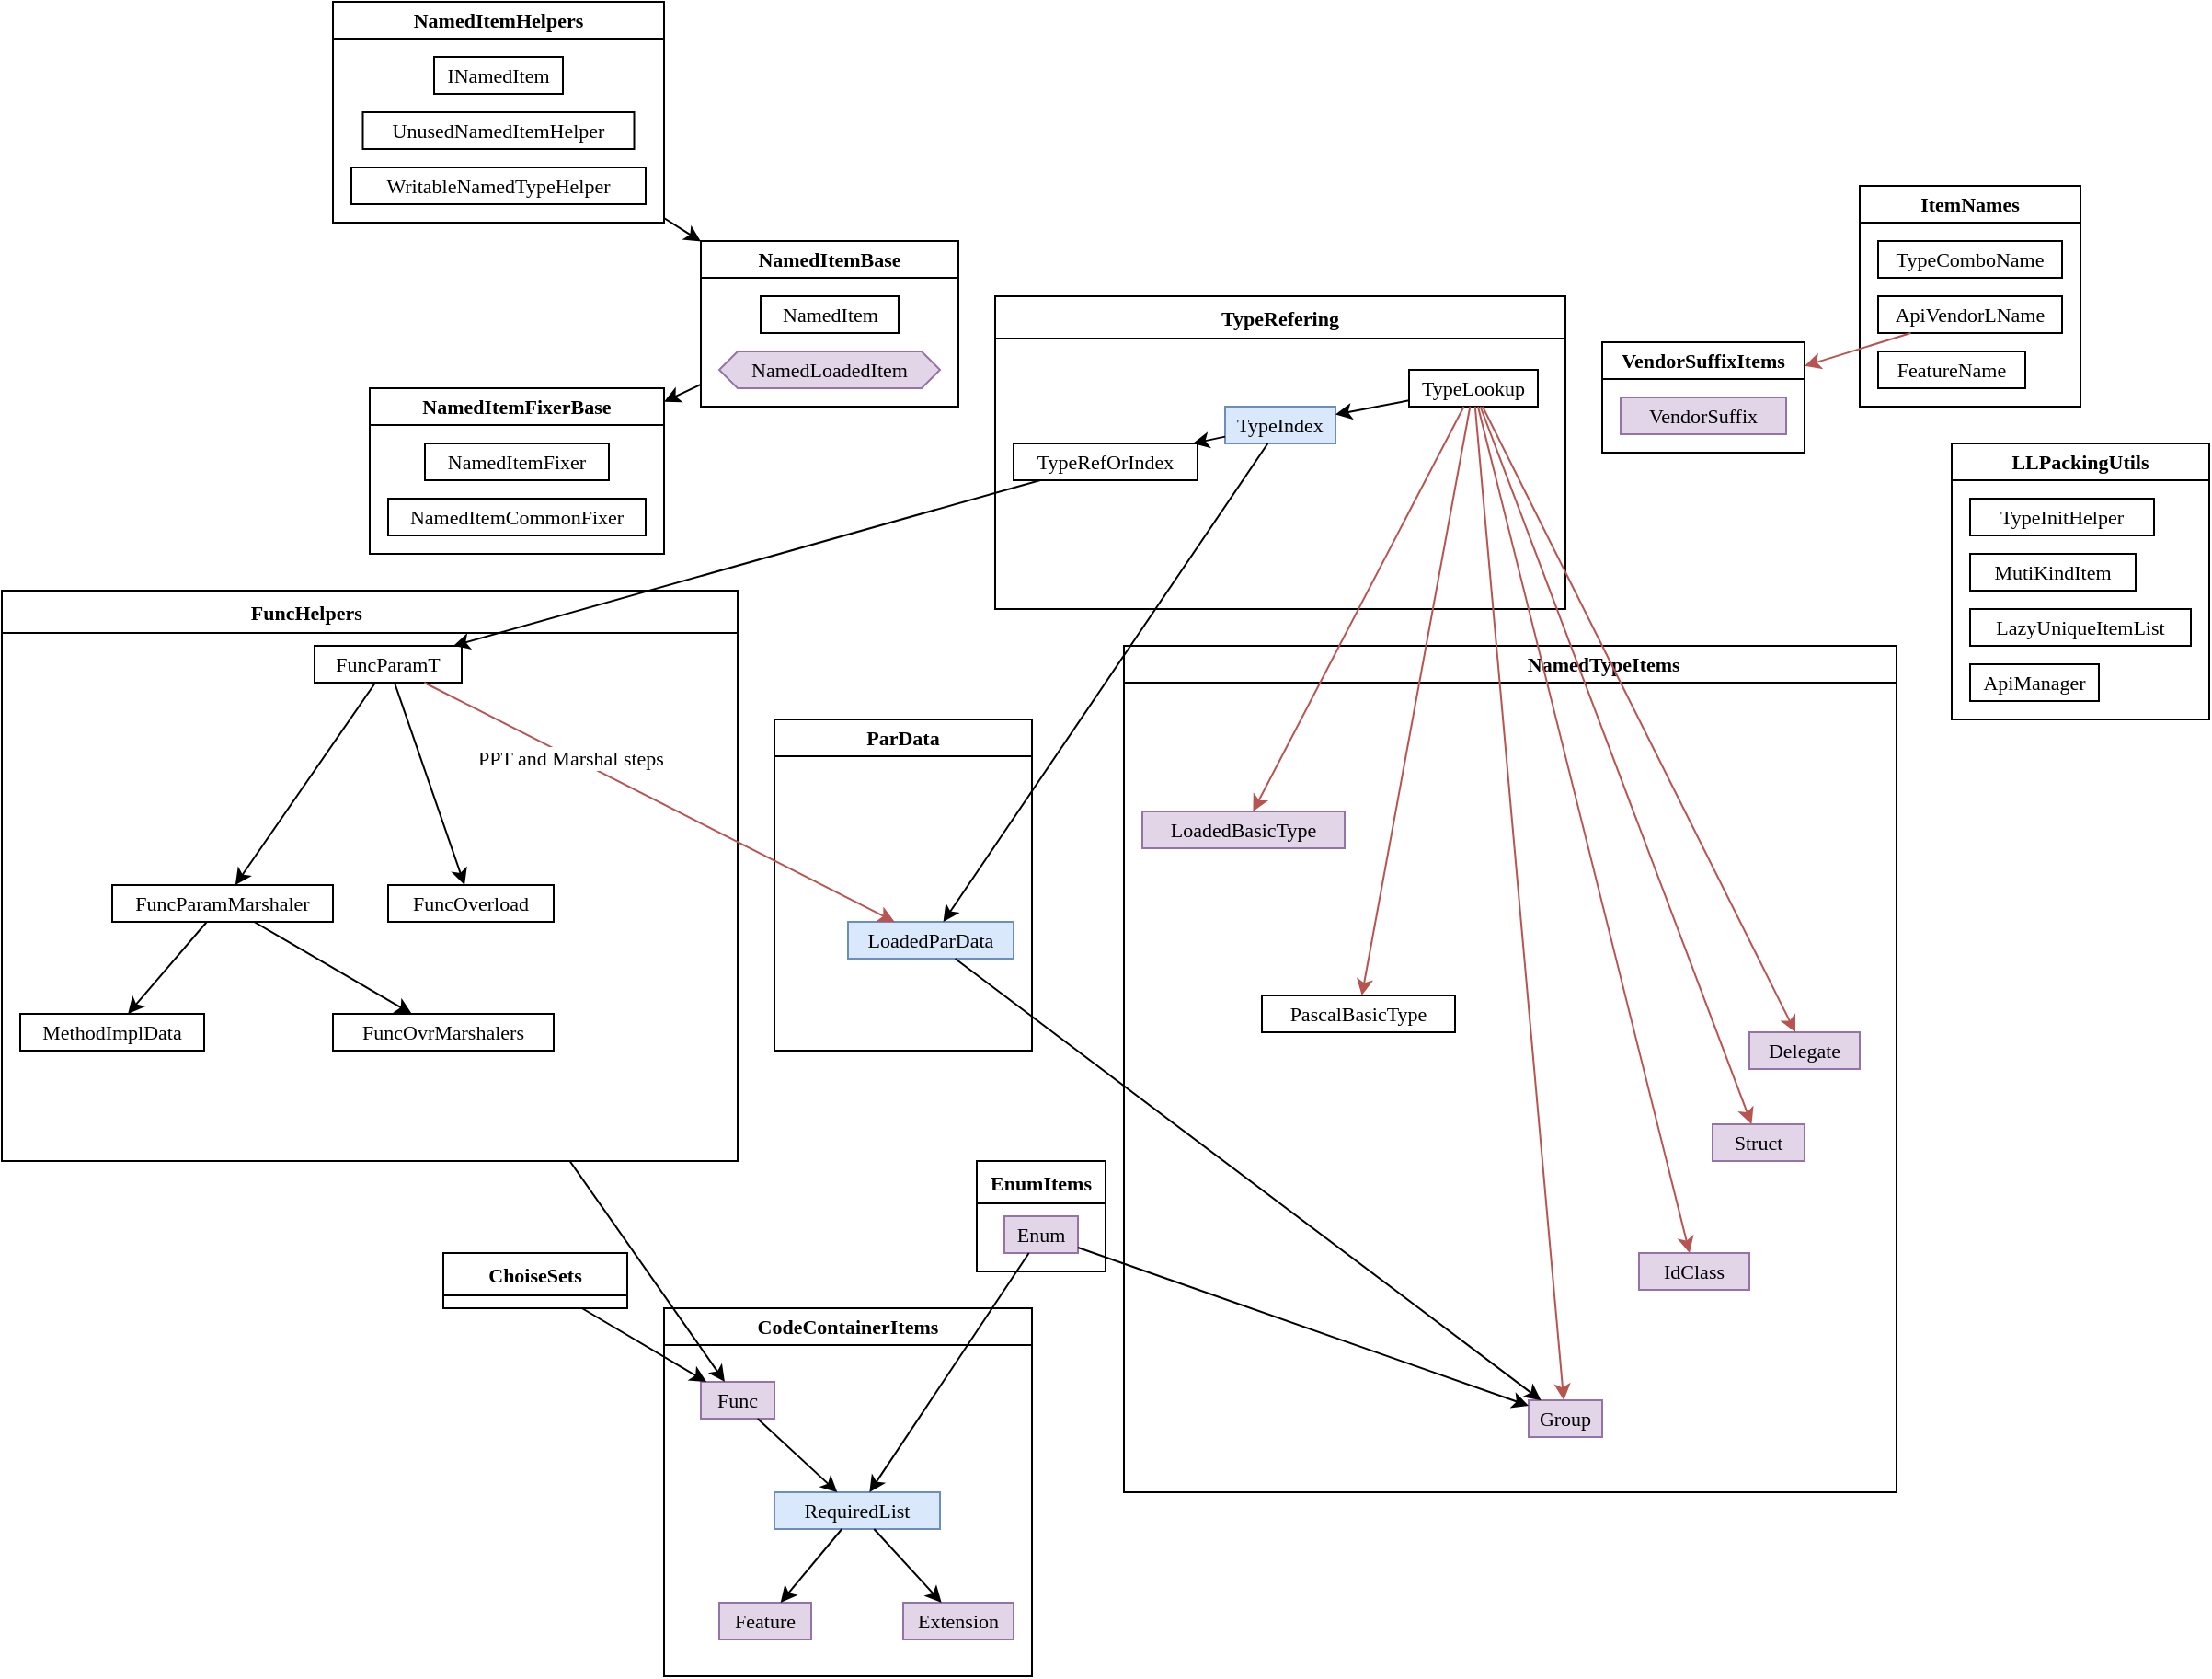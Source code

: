 <mxfile version="21.2.8" type="device">
  <diagram name="Page-1" id="hjxfQ2Vp5PtKzvdKD8f2">
    <mxGraphModel dx="2284" dy="884" grid="1" gridSize="10" guides="1" tooltips="1" connect="1" arrows="1" fold="1" page="1" pageScale="1" pageWidth="850" pageHeight="1100" math="0" shadow="0">
      <root>
        <mxCell id="0" />
        <mxCell id="1" parent="0" />
        <mxCell id="OqkMS6w836gTO2F_gor9-124" value="FuncHelpers&amp;nbsp; &amp;nbsp; &amp;nbsp; &amp;nbsp; &amp;nbsp; &amp;nbsp; &amp;nbsp; &amp;nbsp; &amp;nbsp; &amp;nbsp; &amp;nbsp; &amp;nbsp; &amp;nbsp;" style="swimlane;whiteSpace=wrap;html=1;fontFamily=Cascadia Code;fontSize=11;fontColor=default;fillStyle=hatch;fillColor=none;rounded=0;glass=0;shadow=0;swimlaneFillColor=none;container=1;collapsible=0;" parent="1" vertex="1">
          <mxGeometry x="-80" y="430" width="400" height="310" as="geometry" />
        </mxCell>
        <mxCell id="OqkMS6w836gTO2F_gor9-45" value="FuncParamT" style="rounded=0;whiteSpace=wrap;html=1;fontFamily=Cascadia Code;fontSize=11;fontColor=default;" parent="OqkMS6w836gTO2F_gor9-124" vertex="1">
          <mxGeometry x="170" y="30" width="80" height="20" as="geometry" />
        </mxCell>
        <mxCell id="OqkMS6w836gTO2F_gor9-44" value="FuncOverload" style="rounded=0;whiteSpace=wrap;html=1;fontFamily=Cascadia Code;fontSize=11;fontColor=default;" parent="OqkMS6w836gTO2F_gor9-124" vertex="1">
          <mxGeometry x="210" y="160" width="90" height="20" as="geometry" />
        </mxCell>
        <mxCell id="OqkMS6w836gTO2F_gor9-43" value="FuncParamMarshaler" style="rounded=0;whiteSpace=wrap;html=1;fontFamily=Cascadia Code;fontSize=11;fontColor=default;" parent="OqkMS6w836gTO2F_gor9-124" vertex="1">
          <mxGeometry x="60" y="160" width="120" height="20" as="geometry" />
        </mxCell>
        <mxCell id="OqkMS6w836gTO2F_gor9-48" value="FuncOvrMarshalers" style="rounded=0;whiteSpace=wrap;html=1;fontFamily=Cascadia Code;fontSize=11;fontColor=default;" parent="OqkMS6w836gTO2F_gor9-124" vertex="1">
          <mxGeometry x="180" y="230" width="120" height="20" as="geometry" />
        </mxCell>
        <mxCell id="OqkMS6w836gTO2F_gor9-47" value="MethodImplData" style="rounded=0;whiteSpace=wrap;html=1;fontFamily=Cascadia Code;fontSize=11;fontColor=default;" parent="OqkMS6w836gTO2F_gor9-124" vertex="1">
          <mxGeometry x="10" y="230" width="100" height="20" as="geometry" />
        </mxCell>
        <mxCell id="OqkMS6w836gTO2F_gor9-46" style="edgeStyle=none;shape=connector;rounded=0;orthogonalLoop=1;jettySize=auto;html=1;labelBackgroundColor=default;strokeColor=default;fontFamily=Cascadia Code;fontSize=11;fontColor=default;endArrow=classic;" parent="OqkMS6w836gTO2F_gor9-124" source="OqkMS6w836gTO2F_gor9-45" target="OqkMS6w836gTO2F_gor9-44" edge="1">
          <mxGeometry relative="1" as="geometry" />
        </mxCell>
        <mxCell id="OqkMS6w836gTO2F_gor9-49" style="edgeStyle=none;shape=connector;rounded=0;orthogonalLoop=1;jettySize=auto;html=1;labelBackgroundColor=default;strokeColor=default;fontFamily=Cascadia Code;fontSize=11;fontColor=default;endArrow=classic;" parent="OqkMS6w836gTO2F_gor9-124" source="OqkMS6w836gTO2F_gor9-45" target="OqkMS6w836gTO2F_gor9-43" edge="1">
          <mxGeometry relative="1" as="geometry" />
        </mxCell>
        <mxCell id="OqkMS6w836gTO2F_gor9-51" style="edgeStyle=none;shape=connector;rounded=0;orthogonalLoop=1;jettySize=auto;html=1;labelBackgroundColor=default;strokeColor=default;fontFamily=Cascadia Code;fontSize=11;fontColor=default;endArrow=classic;" parent="OqkMS6w836gTO2F_gor9-124" source="OqkMS6w836gTO2F_gor9-43" target="OqkMS6w836gTO2F_gor9-48" edge="1">
          <mxGeometry relative="1" as="geometry" />
        </mxCell>
        <mxCell id="OqkMS6w836gTO2F_gor9-50" style="edgeStyle=none;shape=connector;rounded=0;orthogonalLoop=1;jettySize=auto;html=1;labelBackgroundColor=default;strokeColor=default;fontFamily=Cascadia Code;fontSize=11;fontColor=default;endArrow=classic;" parent="OqkMS6w836gTO2F_gor9-124" source="OqkMS6w836gTO2F_gor9-43" target="OqkMS6w836gTO2F_gor9-47" edge="1">
          <mxGeometry relative="1" as="geometry" />
        </mxCell>
        <mxCell id="44vPWk6x8v4K6WK3UqGM-5" value="LLPackingUtils" style="swimlane;whiteSpace=wrap;html=1;fontFamily=Cascadia Code;fontSize=11;fontColor=default;container=1;collapsible=0;startSize=20;" parent="1" vertex="1">
          <mxGeometry x="980" y="350" width="140" height="150" as="geometry" />
        </mxCell>
        <mxCell id="OqkMS6w836gTO2F_gor9-125" value="LazyUniqueItemList" style="rounded=0;whiteSpace=wrap;html=1;fontFamily=Cascadia Code;fontSize=11;fontColor=default;" parent="44vPWk6x8v4K6WK3UqGM-5" vertex="1">
          <mxGeometry x="10" y="90" width="120" height="20" as="geometry" />
        </mxCell>
        <mxCell id="OqkMS6w836gTO2F_gor9-129" value="ApiManager" style="rounded=0;whiteSpace=wrap;html=1;fontFamily=Cascadia Code;fontSize=11;fontColor=default;" parent="44vPWk6x8v4K6WK3UqGM-5" vertex="1">
          <mxGeometry x="10" y="120" width="70" height="20" as="geometry" />
        </mxCell>
        <mxCell id="44vPWk6x8v4K6WK3UqGM-37" value="TypeInitHelper" style="rounded=0;whiteSpace=wrap;html=1;fontFamily=Cascadia Code;fontSize=11;fontColor=default;" parent="44vPWk6x8v4K6WK3UqGM-5" vertex="1">
          <mxGeometry x="10" y="30" width="100" height="20" as="geometry" />
        </mxCell>
        <mxCell id="44vPWk6x8v4K6WK3UqGM-38" value="MutiKindItem" style="rounded=0;whiteSpace=wrap;html=1;fontFamily=Cascadia Code;fontSize=11;fontColor=default;" parent="44vPWk6x8v4K6WK3UqGM-5" vertex="1">
          <mxGeometry x="10" y="60" width="90" height="20" as="geometry" />
        </mxCell>
        <mxCell id="44vPWk6x8v4K6WK3UqGM-15" value="&amp;nbsp; &amp;nbsp; &amp;nbsp; &amp;nbsp; &amp;nbsp; &amp;nbsp; &amp;nbsp; &amp;nbsp; &amp;nbsp; &amp;nbsp; &amp;nbsp; &amp;nbsp; &amp;nbsp; &amp;nbsp; &amp;nbsp; &amp;nbsp; &amp;nbsp; &amp;nbsp; &amp;nbsp;NamedTypeItems" style="swimlane;whiteSpace=wrap;html=1;fontFamily=Cascadia Code;fontSize=11;fontColor=default;startSize=20;container=1;collapsible=0;" parent="1" vertex="1">
          <mxGeometry x="530" y="460" width="420" height="460" as="geometry" />
        </mxCell>
        <mxCell id="OqkMS6w836gTO2F_gor9-14" value="Group" style="rounded=0;whiteSpace=wrap;html=1;fontFamily=Cascadia Code;fontSize=11;fillColor=#e1d5e7;strokeColor=#9673a6;" parent="44vPWk6x8v4K6WK3UqGM-15" vertex="1">
          <mxGeometry x="220" y="410" width="40" height="20" as="geometry" />
        </mxCell>
        <mxCell id="OqkMS6w836gTO2F_gor9-15" value="IdClass" style="rounded=0;whiteSpace=wrap;html=1;fontFamily=Cascadia Code;fontSize=11;fillColor=#e1d5e7;strokeColor=#9673a6;" parent="44vPWk6x8v4K6WK3UqGM-15" vertex="1">
          <mxGeometry x="280" y="330" width="60" height="20" as="geometry" />
        </mxCell>
        <mxCell id="OqkMS6w836gTO2F_gor9-13" value="Struct" style="rounded=0;whiteSpace=wrap;html=1;fontFamily=Cascadia Code;fontSize=11;fillColor=#e1d5e7;strokeColor=#9673a6;" parent="44vPWk6x8v4K6WK3UqGM-15" vertex="1">
          <mxGeometry x="320" y="260" width="50" height="20" as="geometry" />
        </mxCell>
        <mxCell id="OqkMS6w836gTO2F_gor9-16" value="Delegate" style="rounded=0;whiteSpace=wrap;html=1;fontFamily=Cascadia Code;fontSize=11;fillColor=#e1d5e7;strokeColor=#9673a6;" parent="44vPWk6x8v4K6WK3UqGM-15" vertex="1">
          <mxGeometry x="340" y="210" width="60" height="20" as="geometry" />
        </mxCell>
        <mxCell id="OqkMS6w836gTO2F_gor9-17" value="PascalBasicType" style="rounded=0;whiteSpace=wrap;html=1;fontFamily=Cascadia Code;fontSize=11;fontColor=default;" parent="44vPWk6x8v4K6WK3UqGM-15" vertex="1">
          <mxGeometry x="75" y="190" width="105" height="20" as="geometry" />
        </mxCell>
        <mxCell id="OqkMS6w836gTO2F_gor9-10" value="LoadedBasicType" style="rounded=0;whiteSpace=wrap;html=1;fontFamily=Cascadia Code;fontSize=11;fillColor=#e1d5e7;strokeColor=#9673a6;" parent="44vPWk6x8v4K6WK3UqGM-15" vertex="1">
          <mxGeometry x="10" y="90" width="110" height="20" as="geometry" />
        </mxCell>
        <mxCell id="44vPWk6x8v4K6WK3UqGM-16" value="TypeRefering" style="swimlane;whiteSpace=wrap;html=1;fontFamily=Cascadia Code;fontSize=11;fontColor=default;container=0;" parent="1" vertex="1">
          <mxGeometry x="460" y="270" width="310" height="170" as="geometry" />
        </mxCell>
        <mxCell id="44vPWk6x8v4K6WK3UqGM-11" value="TypeLookup" style="rounded=0;whiteSpace=wrap;html=1;fontFamily=Cascadia Code;fontSize=11;collapsible=0;container=1;" parent="44vPWk6x8v4K6WK3UqGM-16" vertex="1">
          <mxGeometry x="225" y="40" width="70" height="20" as="geometry" />
        </mxCell>
        <mxCell id="OqkMS6w836gTO2F_gor9-33" value="TypeIndex" style="rounded=0;whiteSpace=wrap;html=1;fontFamily=Cascadia Code;fontSize=11;fillColor=#dae8fc;strokeColor=#6c8ebf;" parent="44vPWk6x8v4K6WK3UqGM-16" vertex="1">
          <mxGeometry x="125" y="60" width="60" height="20" as="geometry" />
        </mxCell>
        <mxCell id="OqkMS6w836gTO2F_gor9-53" value="TypeRefOrIndex" style="rounded=0;whiteSpace=wrap;html=1;fontFamily=Cascadia Code;fontSize=11;fontColor=default;" parent="44vPWk6x8v4K6WK3UqGM-16" vertex="1">
          <mxGeometry x="10" y="80" width="100" height="20" as="geometry" />
        </mxCell>
        <mxCell id="44vPWk6x8v4K6WK3UqGM-12" style="edgeStyle=none;shape=connector;rounded=0;orthogonalLoop=1;jettySize=auto;html=1;labelBackgroundColor=default;strokeColor=default;fontFamily=Cascadia Code;fontSize=11;fontColor=default;endArrow=classic;endFill=1;" parent="44vPWk6x8v4K6WK3UqGM-16" source="44vPWk6x8v4K6WK3UqGM-11" target="OqkMS6w836gTO2F_gor9-33" edge="1">
          <mxGeometry relative="1" as="geometry" />
        </mxCell>
        <mxCell id="OqkMS6w836gTO2F_gor9-55" style="edgeStyle=none;shape=connector;rounded=0;orthogonalLoop=1;jettySize=auto;html=1;labelBackgroundColor=default;strokeColor=default;fontFamily=Cascadia Code;fontSize=11;fontColor=default;endArrow=classic;" parent="44vPWk6x8v4K6WK3UqGM-16" source="OqkMS6w836gTO2F_gor9-33" target="OqkMS6w836gTO2F_gor9-53" edge="1">
          <mxGeometry relative="1" as="geometry" />
        </mxCell>
        <mxCell id="44vPWk6x8v4K6WK3UqGM-17" value="EnumItems" style="swimlane;whiteSpace=wrap;html=1;fontFamily=Cascadia Code;fontSize=11;fontColor=default;connectable=1;container=1;collapsible=0;" parent="1" vertex="1">
          <mxGeometry x="450" y="740" width="70" height="60" as="geometry">
            <mxRectangle x="430" y="720" width="100" height="30" as="alternateBounds" />
          </mxGeometry>
        </mxCell>
        <mxCell id="OqkMS6w836gTO2F_gor9-12" value="Enum" style="rounded=0;whiteSpace=wrap;html=1;fontFamily=Cascadia Code;fontSize=11;fillColor=#e1d5e7;strokeColor=#9673a6;" parent="44vPWk6x8v4K6WK3UqGM-17" vertex="1">
          <mxGeometry x="15" y="30" width="40" height="20" as="geometry" />
        </mxCell>
        <mxCell id="44vPWk6x8v4K6WK3UqGM-19" value="ChoiseSets" style="swimlane;whiteSpace=wrap;html=1;fontFamily=Cascadia Code;fontSize=11;fontColor=default;" parent="1" vertex="1" collapsed="1">
          <mxGeometry x="160" y="790" width="100" height="30" as="geometry">
            <mxRectangle x="160" y="790" width="150" height="90" as="alternateBounds" />
          </mxGeometry>
        </mxCell>
        <mxCell id="OqkMS6w836gTO2F_gor9-42" value="MultiBooleanChoiseSet" style="rounded=0;whiteSpace=wrap;html=1;fontFamily=Helvetica;fontSize=11;fontColor=default;" parent="44vPWk6x8v4K6WK3UqGM-19" vertex="1">
          <mxGeometry x="10" y="30" width="130" height="20" as="geometry" />
        </mxCell>
        <mxCell id="44vPWk6x8v4K6WK3UqGM-22" value="MultiChoiseSet" style="rounded=0;whiteSpace=wrap;html=1;fontFamily=Helvetica;fontSize=11;fontColor=default;" parent="44vPWk6x8v4K6WK3UqGM-19" vertex="1">
          <mxGeometry x="10" y="60" width="130" height="20" as="geometry" />
        </mxCell>
        <mxCell id="44vPWk6x8v4K6WK3UqGM-23" value="CodeContainerItems" style="swimlane;whiteSpace=wrap;html=1;fontFamily=Cascadia Code;fontSize=11;fontColor=default;noLabel=0;container=1;collapsible=0;startSize=20;" parent="1" vertex="1">
          <mxGeometry x="280" y="820" width="200" height="200" as="geometry" />
        </mxCell>
        <mxCell id="OqkMS6w836gTO2F_gor9-18" value="Func" style="rounded=0;whiteSpace=wrap;html=1;fontFamily=Cascadia Code;fontSize=11;fillColor=#e1d5e7;strokeColor=#9673a6;" parent="44vPWk6x8v4K6WK3UqGM-23" vertex="1">
          <mxGeometry x="20" y="40" width="40" height="20" as="geometry" />
        </mxCell>
        <mxCell id="OqkMS6w836gTO2F_gor9-19" value="RequiredList" style="rounded=0;whiteSpace=wrap;html=1;fontFamily=Cascadia Code;fontSize=11;fillColor=#dae8fc;strokeColor=#6c8ebf;" parent="44vPWk6x8v4K6WK3UqGM-23" vertex="1">
          <mxGeometry x="60" y="100" width="90" height="20" as="geometry" />
        </mxCell>
        <mxCell id="OqkMS6w836gTO2F_gor9-23" value="Feature" style="rounded=0;whiteSpace=wrap;html=1;fontFamily=Cascadia Code;fontSize=11;fillColor=#e1d5e7;strokeColor=#9673a6;" parent="44vPWk6x8v4K6WK3UqGM-23" vertex="1">
          <mxGeometry x="30" y="160" width="50" height="20" as="geometry" />
        </mxCell>
        <mxCell id="OqkMS6w836gTO2F_gor9-24" value="Extension" style="rounded=0;whiteSpace=wrap;html=1;fontFamily=Cascadia Code;fontSize=11;fillColor=#e1d5e7;strokeColor=#9673a6;" parent="44vPWk6x8v4K6WK3UqGM-23" vertex="1">
          <mxGeometry x="130" y="160" width="60" height="20" as="geometry" />
        </mxCell>
        <mxCell id="OqkMS6w836gTO2F_gor9-32" style="edgeStyle=none;shape=connector;rounded=0;orthogonalLoop=1;jettySize=auto;html=1;labelBackgroundColor=default;strokeColor=default;fontFamily=Cascadia Code;fontSize=11;fontColor=default;endArrow=classic;" parent="44vPWk6x8v4K6WK3UqGM-23" source="OqkMS6w836gTO2F_gor9-18" target="OqkMS6w836gTO2F_gor9-19" edge="1">
          <mxGeometry relative="1" as="geometry" />
        </mxCell>
        <mxCell id="OqkMS6w836gTO2F_gor9-26" style="edgeStyle=none;shape=connector;rounded=0;orthogonalLoop=1;jettySize=auto;html=1;labelBackgroundColor=default;strokeColor=default;fontFamily=Cascadia Code;fontSize=11;fontColor=default;endArrow=classic;" parent="44vPWk6x8v4K6WK3UqGM-23" source="OqkMS6w836gTO2F_gor9-19" target="OqkMS6w836gTO2F_gor9-23" edge="1">
          <mxGeometry relative="1" as="geometry" />
        </mxCell>
        <mxCell id="OqkMS6w836gTO2F_gor9-27" style="edgeStyle=none;shape=connector;rounded=0;orthogonalLoop=1;jettySize=auto;html=1;labelBackgroundColor=default;strokeColor=default;fontFamily=Cascadia Code;fontSize=11;fontColor=default;endArrow=classic;" parent="44vPWk6x8v4K6WK3UqGM-23" source="OqkMS6w836gTO2F_gor9-19" target="OqkMS6w836gTO2F_gor9-24" edge="1">
          <mxGeometry relative="1" as="geometry" />
        </mxCell>
        <mxCell id="44vPWk6x8v4K6WK3UqGM-24" value="VendorSuffixItems" style="swimlane;whiteSpace=wrap;html=1;fontFamily=Cascadia Code;fontSize=11;fontColor=default;collapsible=0;startSize=20;" parent="1" vertex="1">
          <mxGeometry x="790" y="295" width="110" height="60" as="geometry" />
        </mxCell>
        <mxCell id="OqkMS6w836gTO2F_gor9-130" value="VendorSuffix" style="rounded=0;whiteSpace=wrap;html=1;fontFamily=Cascadia Code;fontSize=11;fillColor=#e1d5e7;strokeColor=#9673a6;" parent="44vPWk6x8v4K6WK3UqGM-24" vertex="1">
          <mxGeometry x="10" y="30" width="90" height="20" as="geometry" />
        </mxCell>
        <mxCell id="44vPWk6x8v4K6WK3UqGM-26" value="ParData" style="swimlane;whiteSpace=wrap;html=1;fontFamily=Cascadia Code;fontSize=11;fontColor=default;collapsible=0;startSize=20;" parent="1" vertex="1">
          <mxGeometry x="340" y="500" width="140" height="180" as="geometry" />
        </mxCell>
        <mxCell id="OqkMS6w836gTO2F_gor9-52" value="LoadedParData" style="rounded=0;whiteSpace=wrap;html=1;fontFamily=Cascadia Code;fontSize=11;fillColor=#dae8fc;strokeColor=#6c8ebf;" parent="44vPWk6x8v4K6WK3UqGM-26" vertex="1">
          <mxGeometry x="40" y="110" width="90" height="20" as="geometry" />
        </mxCell>
        <mxCell id="44vPWk6x8v4K6WK3UqGM-30" value="NamedItemBase" style="swimlane;whiteSpace=wrap;html=1;fontFamily=Cascadia Code;fontSize=11;fontColor=default;startSize=20;collapsible=0;expand=1;" parent="1" vertex="1">
          <mxGeometry x="300" y="240" width="140" height="90" as="geometry" />
        </mxCell>
        <mxCell id="44vPWk6x8v4K6WK3UqGM-29" value="NamedLoadedItem" style="shape=hexagon;perimeter=hexagonPerimeter2;whiteSpace=wrap;html=1;fixedSize=1;rounded=0;shadow=0;glass=0;fillStyle=auto;fontFamily=Cascadia Code;fontSize=11;fillColor=#e1d5e7;strokeColor=#9673a6;size=10;" parent="44vPWk6x8v4K6WK3UqGM-30" vertex="1">
          <mxGeometry x="10" y="60" width="120" height="20" as="geometry" />
        </mxCell>
        <mxCell id="44vPWk6x8v4K6WK3UqGM-33" value="NamedItem" style="rounded=0;whiteSpace=wrap;html=1;fontFamily=Cascadia Code;fontSize=11;fontColor=default;" parent="44vPWk6x8v4K6WK3UqGM-30" vertex="1">
          <mxGeometry x="32.5" y="30" width="75" height="20" as="geometry" />
        </mxCell>
        <mxCell id="44vPWk6x8v4K6WK3UqGM-31" value="NamedItemFixerBase" style="swimlane;whiteSpace=wrap;html=1;fontFamily=Cascadia Code;fontSize=11;fontColor=default;collapsible=0;startSize=20;" parent="1" vertex="1">
          <mxGeometry x="120" y="320" width="160" height="90" as="geometry" />
        </mxCell>
        <mxCell id="44vPWk6x8v4K6WK3UqGM-36" value="NamedItemCommonFixer" style="rounded=0;whiteSpace=wrap;html=1;fontFamily=Cascadia Code;fontSize=11;fontColor=default;" parent="44vPWk6x8v4K6WK3UqGM-31" vertex="1">
          <mxGeometry x="10" y="60" width="140" height="20" as="geometry" />
        </mxCell>
        <mxCell id="44vPWk6x8v4K6WK3UqGM-35" value="NamedItemFixer" style="rounded=0;whiteSpace=wrap;html=1;fontFamily=Cascadia Code;fontSize=11;fontColor=default;" parent="44vPWk6x8v4K6WK3UqGM-31" vertex="1">
          <mxGeometry x="30" y="30" width="100" height="20" as="geometry" />
        </mxCell>
        <mxCell id="WQ_ukkuuJu0sFth_SotJ-1" value="ItemNames" style="swimlane;whiteSpace=wrap;html=1;fontFamily=Cascadia Code;fontSize=11;fontColor=default;container=1;collapsible=0;startSize=20;" parent="1" vertex="1">
          <mxGeometry x="930" y="210" width="120" height="120" as="geometry" />
        </mxCell>
        <mxCell id="OqkMS6w836gTO2F_gor9-131" value="ApiVendorLName" style="rounded=0;whiteSpace=wrap;html=1;fontFamily=Cascadia Code;fontSize=11;fontColor=default;" parent="WQ_ukkuuJu0sFth_SotJ-1" vertex="1">
          <mxGeometry x="10" y="60" width="100" height="20" as="geometry" />
        </mxCell>
        <mxCell id="WQ_ukkuuJu0sFth_SotJ-7" value="FeatureName" style="rounded=0;whiteSpace=wrap;html=1;fontFamily=Cascadia Code;fontSize=11;fontColor=default;" parent="WQ_ukkuuJu0sFth_SotJ-1" vertex="1">
          <mxGeometry x="10" y="90" width="80" height="20" as="geometry" />
        </mxCell>
        <mxCell id="WQ_ukkuuJu0sFth_SotJ-6" value="TypeComboName" style="rounded=0;whiteSpace=wrap;html=1;fontFamily=Cascadia Code;fontSize=11;fontColor=default;" parent="WQ_ukkuuJu0sFth_SotJ-1" vertex="1">
          <mxGeometry x="10" y="30" width="100" height="20" as="geometry" />
        </mxCell>
        <mxCell id="KSBoxOtnA3OwAuocpHLT-1" value="NamedItemHelpers" style="swimlane;whiteSpace=wrap;html=1;fontFamily=Cascadia Code;fontSize=11;fontColor=default;startSize=20;collapsible=0;expand=1;" vertex="1" parent="1">
          <mxGeometry x="100" y="110" width="180" height="120" as="geometry" />
        </mxCell>
        <mxCell id="KSBoxOtnA3OwAuocpHLT-5" value="INamedItem" style="rounded=0;whiteSpace=wrap;html=1;fontFamily=Cascadia Code;fontSize=11;fontColor=default;" vertex="1" parent="KSBoxOtnA3OwAuocpHLT-1">
          <mxGeometry x="55" y="30" width="70" height="20" as="geometry" />
        </mxCell>
        <mxCell id="KSBoxOtnA3OwAuocpHLT-7" value="UnusedNamedItemHelper" style="rounded=0;whiteSpace=wrap;html=1;fontFamily=Cascadia Code;fontSize=11;fontColor=default;" vertex="1" parent="KSBoxOtnA3OwAuocpHLT-1">
          <mxGeometry x="16.25" y="60" width="147.5" height="20" as="geometry" />
        </mxCell>
        <mxCell id="KSBoxOtnA3OwAuocpHLT-8" value="WritableNamedTypeHelper" style="rounded=0;whiteSpace=wrap;html=1;fontFamily=Cascadia Code;fontSize=11;fontColor=default;" vertex="1" parent="KSBoxOtnA3OwAuocpHLT-1">
          <mxGeometry x="10" y="90" width="160" height="20" as="geometry" />
        </mxCell>
        <mxCell id="OqkMS6w836gTO2F_gor9-41" style="edgeStyle=none;shape=connector;rounded=0;orthogonalLoop=1;jettySize=auto;html=1;labelBackgroundColor=default;strokeColor=default;fontFamily=Cascadia Code;fontSize=11;fontColor=default;endArrow=classic;" parent="1" source="OqkMS6w836gTO2F_gor9-53" target="OqkMS6w836gTO2F_gor9-45" edge="1">
          <mxGeometry relative="1" as="geometry">
            <mxPoint x="80" y="640" as="targetPoint" />
          </mxGeometry>
        </mxCell>
        <mxCell id="OqkMS6w836gTO2F_gor9-30" style="shape=connector;rounded=0;orthogonalLoop=1;jettySize=auto;html=1;labelBackgroundColor=default;strokeColor=default;fontFamily=Cascadia Code;fontSize=11;fontColor=default;endArrow=classic;" parent="1" source="OqkMS6w836gTO2F_gor9-12" target="OqkMS6w836gTO2F_gor9-14" edge="1">
          <mxGeometry relative="1" as="geometry" />
        </mxCell>
        <mxCell id="44vPWk6x8v4K6WK3UqGM-3" style="edgeStyle=none;shape=connector;rounded=0;orthogonalLoop=1;jettySize=auto;html=1;labelBackgroundColor=default;strokeColor=default;fontFamily=Cascadia Code;fontSize=11;fontColor=default;endArrow=classic;endFill=1;" parent="1" source="44vPWk6x8v4K6WK3UqGM-19" target="OqkMS6w836gTO2F_gor9-18" edge="1">
          <mxGeometry relative="1" as="geometry" />
        </mxCell>
        <mxCell id="OqkMS6w836gTO2F_gor9-39" style="edgeStyle=none;shape=connector;rounded=0;orthogonalLoop=1;jettySize=auto;html=1;labelBackgroundColor=default;strokeColor=#b85450;fontFamily=Cascadia Code;fontSize=11;fontColor=default;endArrow=classic;fillColor=#f8cecc;" parent="1" source="44vPWk6x8v4K6WK3UqGM-11" target="OqkMS6w836gTO2F_gor9-17" edge="1">
          <mxGeometry relative="1" as="geometry" />
        </mxCell>
        <mxCell id="OqkMS6w836gTO2F_gor9-34" style="edgeStyle=none;shape=connector;rounded=0;orthogonalLoop=1;jettySize=auto;html=1;labelBackgroundColor=default;strokeColor=#b85450;fontFamily=Cascadia Code;fontSize=11;fontColor=default;endArrow=classic;fillColor=#f8cecc;" parent="1" source="44vPWk6x8v4K6WK3UqGM-11" target="OqkMS6w836gTO2F_gor9-13" edge="1">
          <mxGeometry relative="1" as="geometry" />
        </mxCell>
        <mxCell id="OqkMS6w836gTO2F_gor9-35" style="edgeStyle=none;shape=connector;rounded=0;orthogonalLoop=1;jettySize=auto;html=1;labelBackgroundColor=default;strokeColor=#b85450;fontFamily=Cascadia Code;fontSize=11;fontColor=default;endArrow=classic;fillColor=#f8cecc;" parent="1" source="44vPWk6x8v4K6WK3UqGM-11" target="OqkMS6w836gTO2F_gor9-15" edge="1">
          <mxGeometry relative="1" as="geometry" />
        </mxCell>
        <mxCell id="OqkMS6w836gTO2F_gor9-36" style="edgeStyle=none;shape=connector;rounded=0;orthogonalLoop=1;jettySize=auto;html=1;labelBackgroundColor=default;strokeColor=#b85450;fontFamily=Cascadia Code;fontSize=11;fontColor=default;endArrow=classic;fillColor=#f8cecc;" parent="1" source="44vPWk6x8v4K6WK3UqGM-11" target="OqkMS6w836gTO2F_gor9-16" edge="1">
          <mxGeometry relative="1" as="geometry" />
        </mxCell>
        <mxCell id="OqkMS6w836gTO2F_gor9-37" style="edgeStyle=none;shape=connector;rounded=0;orthogonalLoop=1;jettySize=auto;html=1;labelBackgroundColor=default;strokeColor=#b85450;fontFamily=Cascadia Code;fontSize=11;fontColor=default;endArrow=classic;fillColor=#f8cecc;" parent="1" source="44vPWk6x8v4K6WK3UqGM-11" target="OqkMS6w836gTO2F_gor9-14" edge="1">
          <mxGeometry relative="1" as="geometry" />
        </mxCell>
        <mxCell id="OqkMS6w836gTO2F_gor9-38" style="edgeStyle=none;shape=connector;rounded=0;orthogonalLoop=1;jettySize=auto;html=1;labelBackgroundColor=default;strokeColor=#b85450;fontFamily=Cascadia Code;fontSize=11;fontColor=default;endArrow=classic;fillColor=#f8cecc;" parent="1" source="44vPWk6x8v4K6WK3UqGM-11" target="OqkMS6w836gTO2F_gor9-10" edge="1">
          <mxGeometry relative="1" as="geometry">
            <mxPoint x="400" y="290" as="targetPoint" />
          </mxGeometry>
        </mxCell>
        <mxCell id="OqkMS6w836gTO2F_gor9-31" style="edgeStyle=none;shape=connector;rounded=0;orthogonalLoop=1;jettySize=auto;html=1;labelBackgroundColor=default;strokeColor=default;fontFamily=Cascadia Code;fontSize=11;fontColor=default;endArrow=classic;" parent="1" source="OqkMS6w836gTO2F_gor9-12" target="OqkMS6w836gTO2F_gor9-19" edge="1">
          <mxGeometry relative="1" as="geometry" />
        </mxCell>
        <mxCell id="44vPWk6x8v4K6WK3UqGM-2" style="edgeStyle=none;shape=connector;rounded=0;orthogonalLoop=1;jettySize=auto;html=1;labelBackgroundColor=default;strokeColor=default;fontFamily=Cascadia Code;fontSize=11;fontColor=default;endArrow=classic;endFill=1;" parent="1" source="OqkMS6w836gTO2F_gor9-124" target="OqkMS6w836gTO2F_gor9-18" edge="1">
          <mxGeometry relative="1" as="geometry" />
        </mxCell>
        <mxCell id="OqkMS6w836gTO2F_gor9-58" value="PPT and Marshal steps" style="edgeStyle=none;shape=connector;rounded=0;orthogonalLoop=1;jettySize=auto;html=1;labelBackgroundColor=default;strokeColor=#b85450;fontFamily=Cascadia Code;fontSize=11;fontColor=default;endArrow=classic;endFill=1;fillColor=#f8cecc;" parent="1" source="OqkMS6w836gTO2F_gor9-45" target="OqkMS6w836gTO2F_gor9-52" edge="1">
          <mxGeometry x="-0.375" relative="1" as="geometry">
            <mxPoint as="offset" />
          </mxGeometry>
        </mxCell>
        <mxCell id="44vPWk6x8v4K6WK3UqGM-9" style="edgeStyle=none;shape=connector;rounded=0;orthogonalLoop=1;jettySize=auto;html=1;labelBackgroundColor=default;strokeColor=default;fontFamily=Cascadia Code;fontSize=11;fontColor=default;endArrow=classic;endFill=1;" parent="1" source="OqkMS6w836gTO2F_gor9-52" target="OqkMS6w836gTO2F_gor9-14" edge="1">
          <mxGeometry relative="1" as="geometry" />
        </mxCell>
        <mxCell id="OqkMS6w836gTO2F_gor9-56" style="edgeStyle=none;shape=connector;rounded=0;orthogonalLoop=1;jettySize=auto;html=1;labelBackgroundColor=default;strokeColor=default;fontFamily=Cascadia Code;fontSize=11;fontColor=default;endArrow=classic;" parent="1" source="OqkMS6w836gTO2F_gor9-33" target="OqkMS6w836gTO2F_gor9-52" edge="1">
          <mxGeometry relative="1" as="geometry" />
        </mxCell>
        <mxCell id="KSBoxOtnA3OwAuocpHLT-4" style="rounded=0;orthogonalLoop=1;jettySize=auto;html=1;fontFamily=Cascadia Code;" edge="1" parent="1" source="44vPWk6x8v4K6WK3UqGM-30" target="44vPWk6x8v4K6WK3UqGM-31">
          <mxGeometry relative="1" as="geometry" />
        </mxCell>
        <mxCell id="44vPWk6x8v4K6WK3UqGM-4" style="edgeStyle=none;shape=connector;rounded=0;orthogonalLoop=1;jettySize=auto;html=1;labelBackgroundColor=default;strokeColor=#b85450;fontFamily=Cascadia Code;fontSize=11;fontColor=default;endArrow=classic;endFill=1;fillColor=#f8cecc;" parent="1" source="OqkMS6w836gTO2F_gor9-131" target="44vPWk6x8v4K6WK3UqGM-24" edge="1">
          <mxGeometry relative="1" as="geometry" />
        </mxCell>
        <mxCell id="KSBoxOtnA3OwAuocpHLT-6" style="edgeStyle=none;shape=connector;rounded=0;orthogonalLoop=1;jettySize=auto;html=1;labelBackgroundColor=default;strokeColor=default;fontFamily=Cascadia Code;fontSize=11;fontColor=default;endArrow=classic;" edge="1" parent="1" source="KSBoxOtnA3OwAuocpHLT-1" target="44vPWk6x8v4K6WK3UqGM-30">
          <mxGeometry relative="1" as="geometry" />
        </mxCell>
      </root>
    </mxGraphModel>
  </diagram>
</mxfile>
